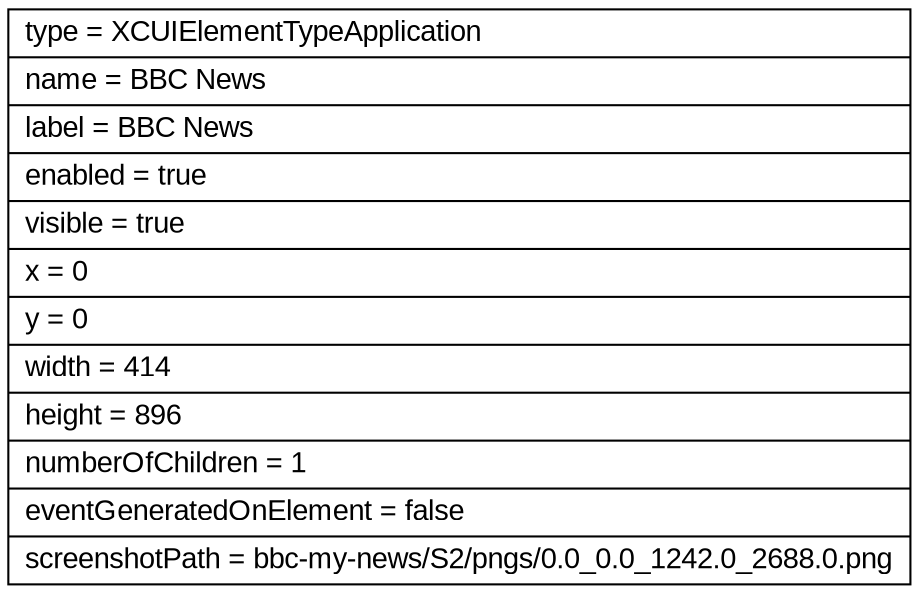 digraph Layout {

	node [shape=record fontname=Arial];

	0	[label="{type = XCUIElementTypeApplication\l|name = BBC News\l|label = BBC News\l|enabled = true\l|visible = true\l|x = 0\l|y = 0\l|width = 414\l|height = 896\l|numberOfChildren = 1\l|eventGeneratedOnElement = false \l|screenshotPath = bbc-my-news/S2/pngs/0.0_0.0_1242.0_2688.0.png\l}"]




}